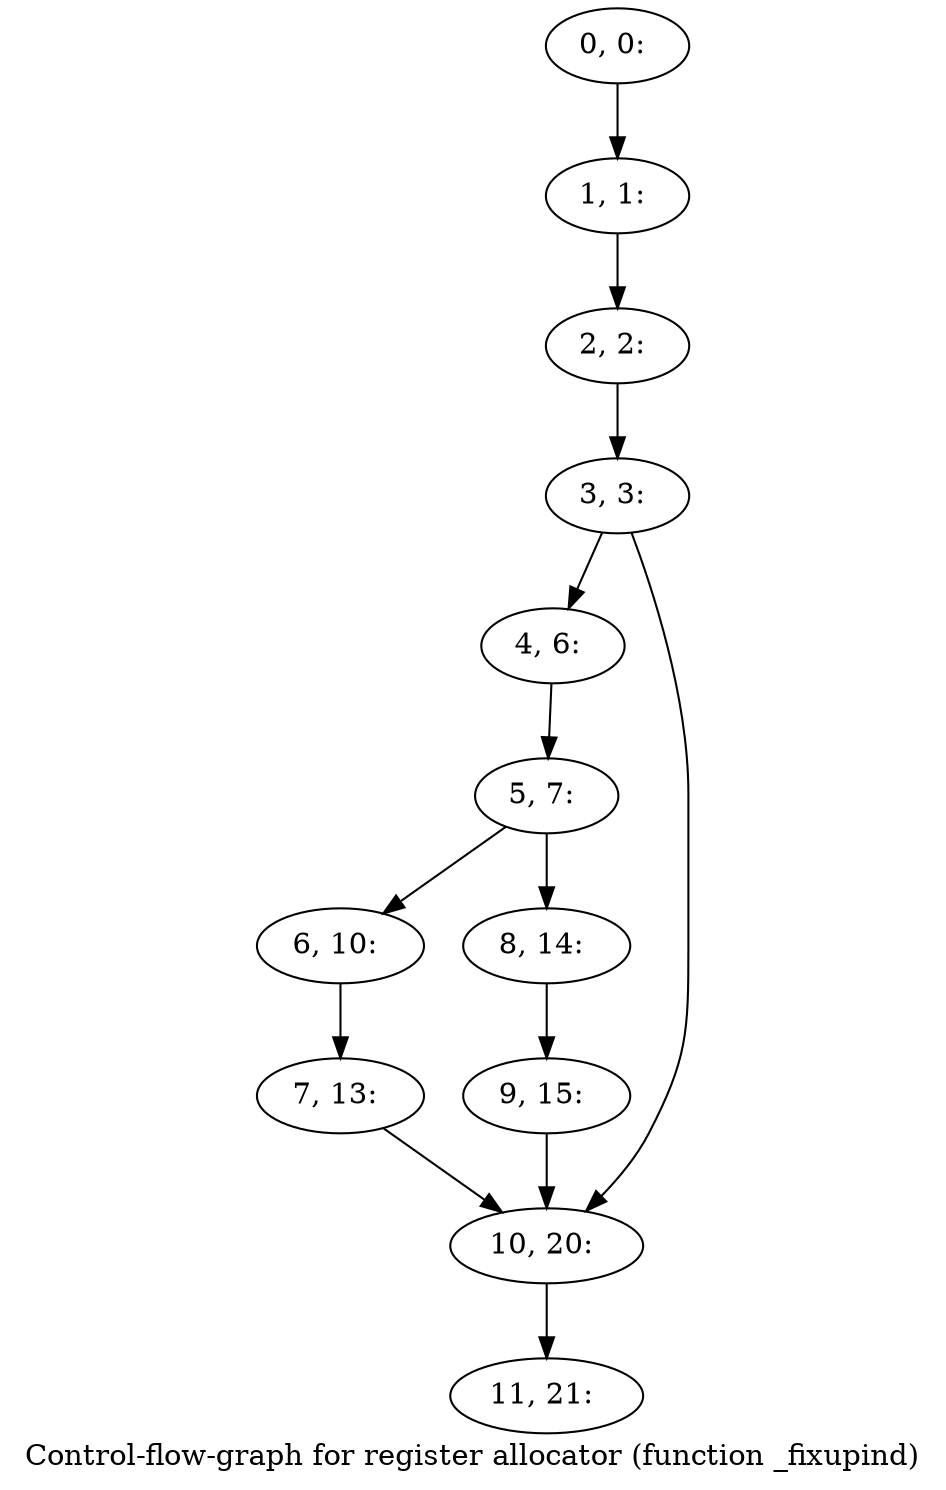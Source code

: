 digraph G {
graph [label="Control-flow-graph for register allocator (function _fixupind)"]
0[label="0, 0: "];
1[label="1, 1: "];
2[label="2, 2: "];
3[label="3, 3: "];
4[label="4, 6: "];
5[label="5, 7: "];
6[label="6, 10: "];
7[label="7, 13: "];
8[label="8, 14: "];
9[label="9, 15: "];
10[label="10, 20: "];
11[label="11, 21: "];
0->1 ;
1->2 ;
2->3 ;
3->4 ;
3->10 ;
4->5 ;
5->6 ;
5->8 ;
6->7 ;
7->10 ;
8->9 ;
9->10 ;
10->11 ;
}
